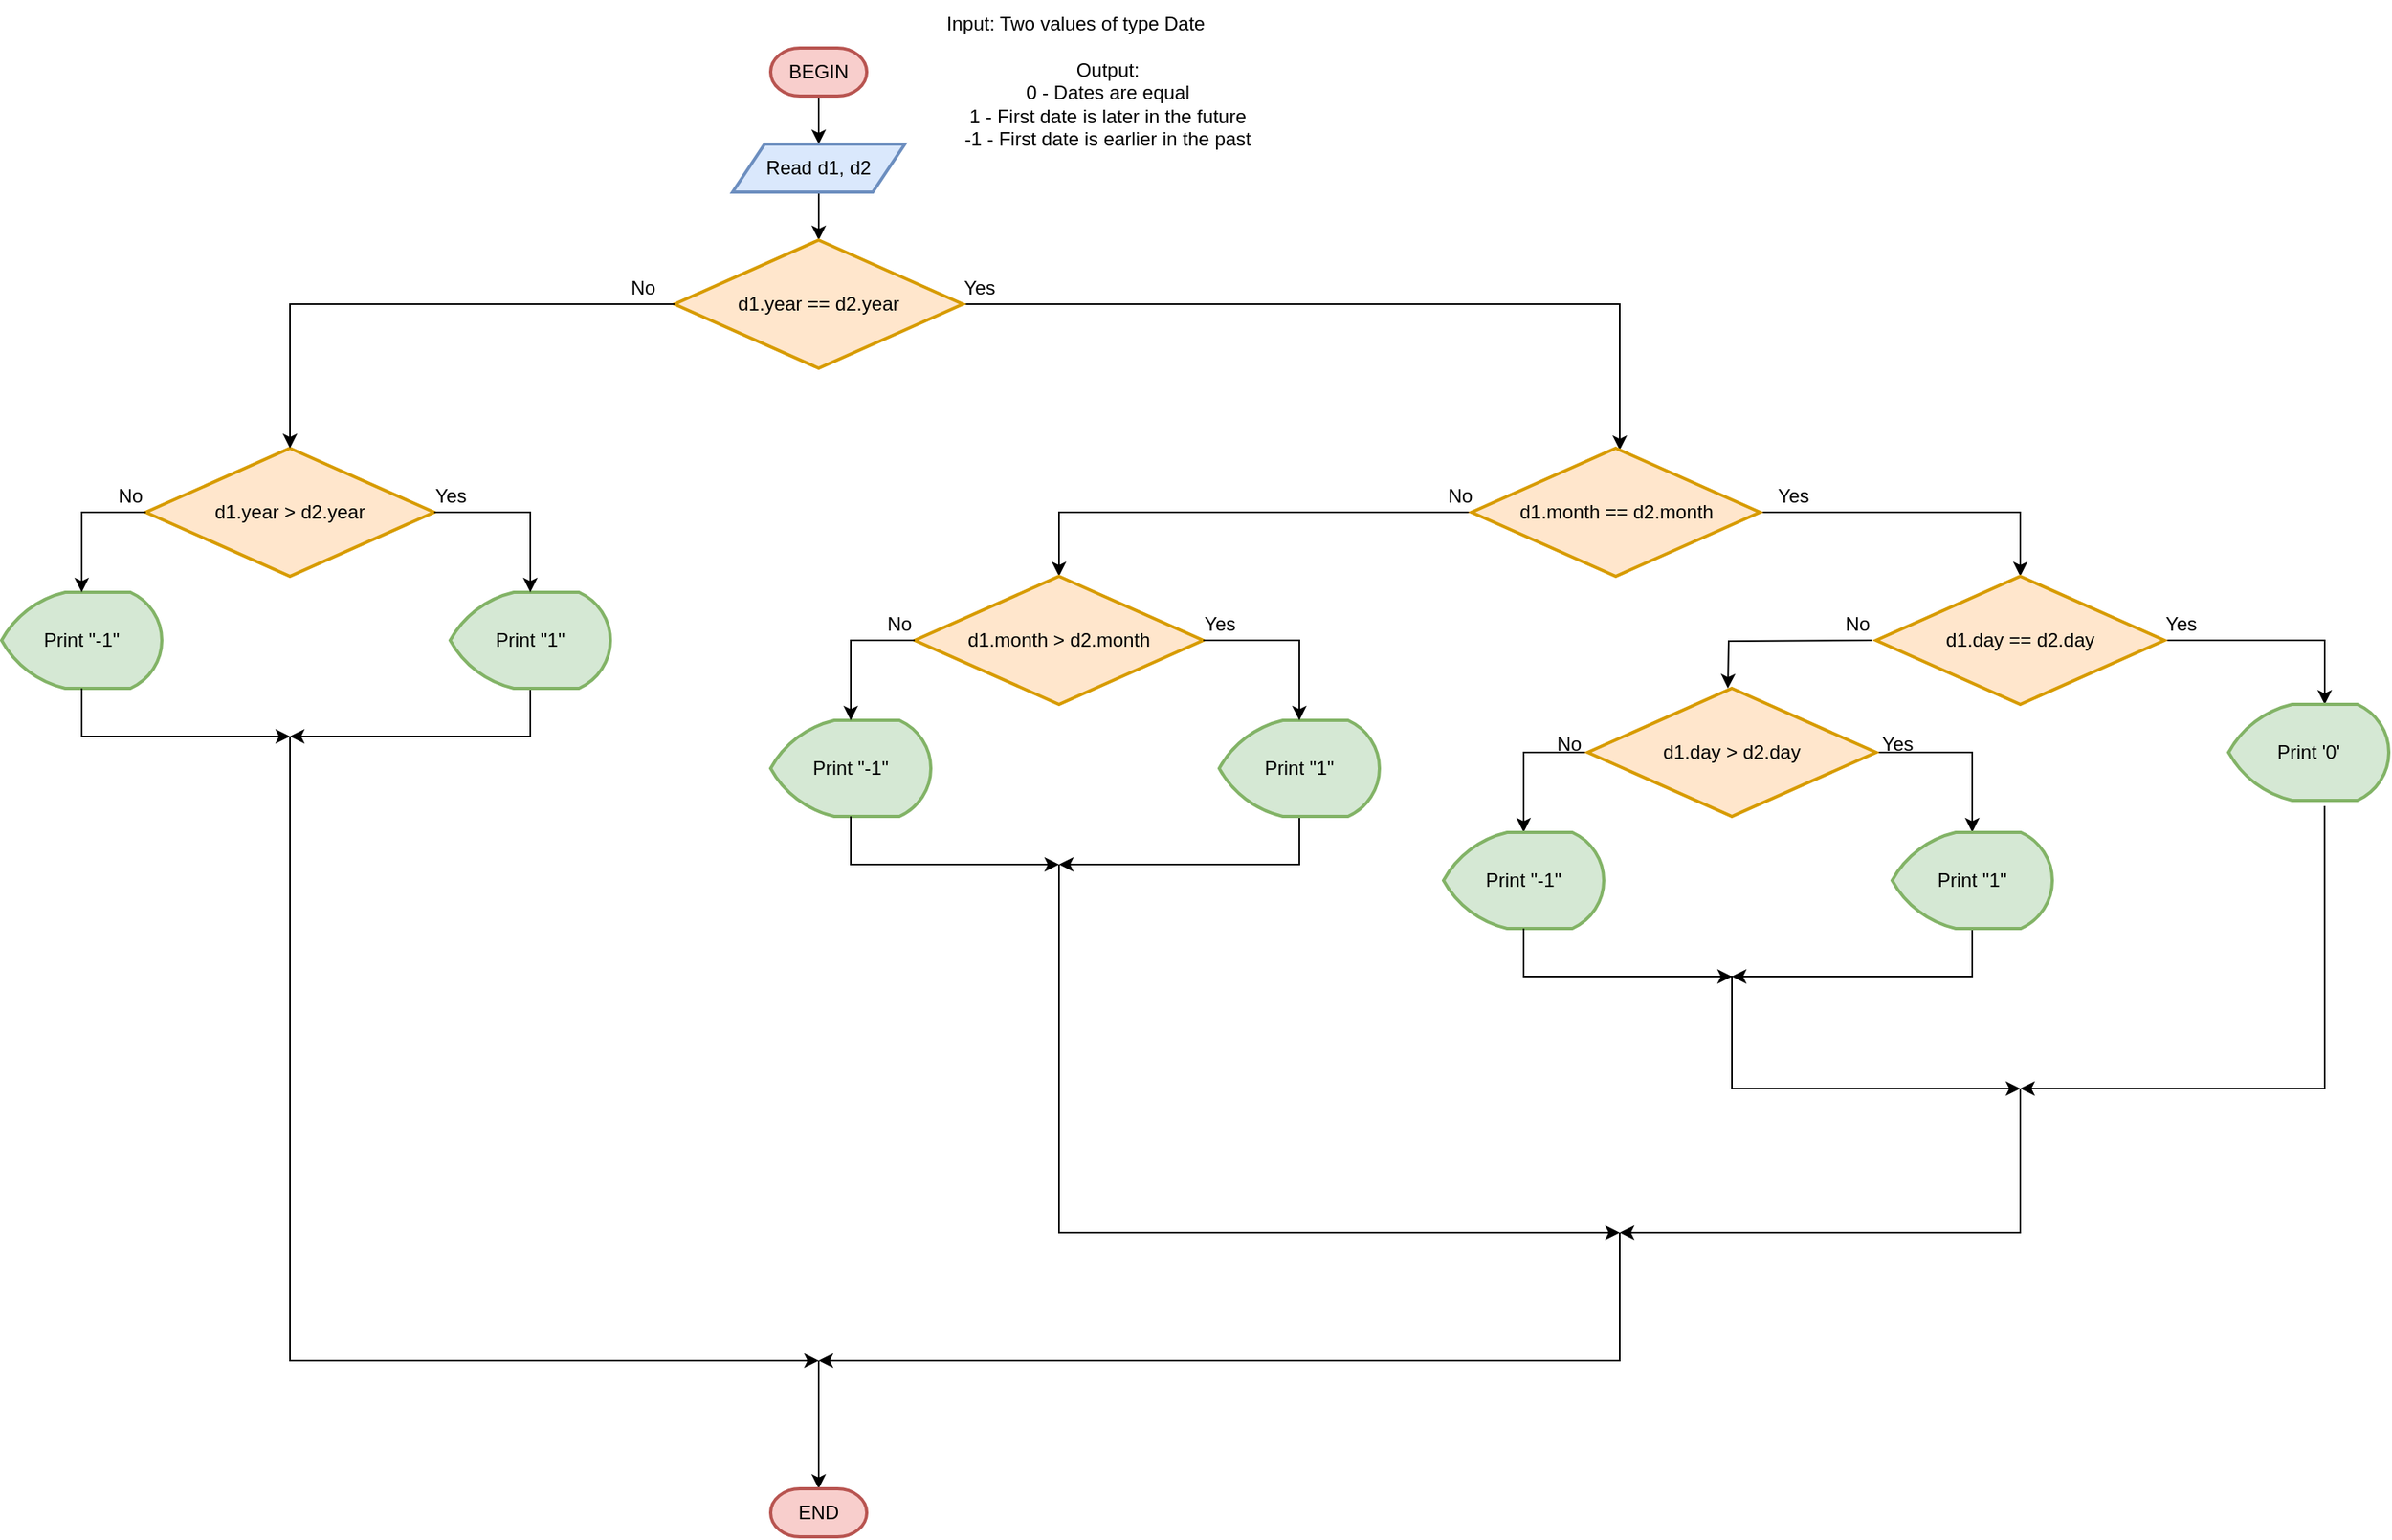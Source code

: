 <mxfile version="20.5.1" type="device"><diagram id="uTz3uYkTXR_GePsqy2An" name="Page-1"><mxGraphModel dx="1358" dy="2469" grid="1" gridSize="10" guides="1" tooltips="1" connect="1" arrows="1" fold="1" page="1" pageScale="1" pageWidth="850" pageHeight="1100" math="0" shadow="0"><root><mxCell id="0"/><mxCell id="1" parent="0"/><mxCell id="IVXdRj-njdxdRayxtu3O-3" value="" style="edgeStyle=orthogonalEdgeStyle;rounded=0;orthogonalLoop=1;jettySize=auto;html=1;" edge="1" parent="1" source="IVXdRj-njdxdRayxtu3O-1" target="IVXdRj-njdxdRayxtu3O-2"><mxGeometry relative="1" as="geometry"/></mxCell><mxCell id="IVXdRj-njdxdRayxtu3O-1" value="BEGIN" style="strokeWidth=2;html=1;shape=mxgraph.flowchart.terminator;whiteSpace=wrap;fillColor=#f8cecc;strokeColor=#b85450;" vertex="1" parent="1"><mxGeometry x="-350" y="-1100" width="60" height="30" as="geometry"/></mxCell><mxCell id="IVXdRj-njdxdRayxtu3O-6" value="" style="edgeStyle=orthogonalEdgeStyle;rounded=0;orthogonalLoop=1;jettySize=auto;html=1;entryX=0.5;entryY=0;entryDx=0;entryDy=0;" edge="1" parent="1" source="IVXdRj-njdxdRayxtu3O-2" target="IVXdRj-njdxdRayxtu3O-5"><mxGeometry relative="1" as="geometry"><mxPoint x="-316.25" y="-980" as="targetPoint"/></mxGeometry></mxCell><mxCell id="IVXdRj-njdxdRayxtu3O-2" value="Read d1, d2" style="shape=parallelogram;perimeter=parallelogramPerimeter;whiteSpace=wrap;html=1;fixedSize=1;strokeWidth=2;fillColor=#dae8fc;strokeColor=#6c8ebf;" vertex="1" parent="1"><mxGeometry x="-373.75" y="-1040" width="107.5" height="30" as="geometry"/></mxCell><mxCell id="IVXdRj-njdxdRayxtu3O-4" value="Input: Two values of type Date" style="text;html=1;align=center;verticalAlign=middle;resizable=0;points=[];autosize=1;strokeColor=none;fillColor=none;" vertex="1" parent="1"><mxGeometry x="-250" y="-1130" width="180" height="30" as="geometry"/></mxCell><mxCell id="IVXdRj-njdxdRayxtu3O-8" value="" style="edgeStyle=orthogonalEdgeStyle;rounded=0;orthogonalLoop=1;jettySize=auto;html=1;exitX=1;exitY=0.5;exitDx=0;exitDy=0;" edge="1" parent="1" source="IVXdRj-njdxdRayxtu3O-5" target="IVXdRj-njdxdRayxtu3O-7"><mxGeometry relative="1" as="geometry"><mxPoint x="-546.4" y="-869.933" as="sourcePoint"/><Array as="points"><mxPoint x="180" y="-940"/></Array></mxGeometry></mxCell><mxCell id="IVXdRj-njdxdRayxtu3O-5" value="d1.year == d2.year" style="rhombus;whiteSpace=wrap;html=1;strokeWidth=2;fillColor=#ffe6cc;strokeColor=#d79b00;" vertex="1" parent="1"><mxGeometry x="-410" y="-980" width="180" height="80" as="geometry"/></mxCell><mxCell id="IVXdRj-njdxdRayxtu3O-11" value="" style="edgeStyle=orthogonalEdgeStyle;rounded=0;orthogonalLoop=1;jettySize=auto;html=1;entryX=0.5;entryY=0;entryDx=0;entryDy=0;" edge="1" parent="1" source="IVXdRj-njdxdRayxtu3O-7" target="IVXdRj-njdxdRayxtu3O-10"><mxGeometry relative="1" as="geometry"><mxPoint x="440" y="-810" as="targetPoint"/><Array as="points"><mxPoint x="430" y="-810"/></Array></mxGeometry></mxCell><mxCell id="IVXdRj-njdxdRayxtu3O-45" value="" style="edgeStyle=orthogonalEdgeStyle;rounded=0;orthogonalLoop=1;jettySize=auto;html=1;entryX=0.5;entryY=0;entryDx=0;entryDy=0;" edge="1" parent="1" source="IVXdRj-njdxdRayxtu3O-7" target="IVXdRj-njdxdRayxtu3O-44"><mxGeometry relative="1" as="geometry"/></mxCell><mxCell id="IVXdRj-njdxdRayxtu3O-7" value="d1.month == d2.month" style="rhombus;whiteSpace=wrap;html=1;strokeWidth=2;fillColor=#ffe6cc;strokeColor=#d79b00;" vertex="1" parent="1"><mxGeometry x="87.5" y="-850" width="180" height="80" as="geometry"/></mxCell><mxCell id="IVXdRj-njdxdRayxtu3O-9" value="Yes" style="text;html=1;align=center;verticalAlign=middle;resizable=0;points=[];autosize=1;strokeColor=none;fillColor=none;" vertex="1" parent="1"><mxGeometry x="-240" y="-965" width="40" height="30" as="geometry"/></mxCell><mxCell id="IVXdRj-njdxdRayxtu3O-17" style="edgeStyle=orthogonalEdgeStyle;rounded=0;orthogonalLoop=1;jettySize=auto;html=1;exitX=1;exitY=0.5;exitDx=0;exitDy=0;entryX=0.605;entryY=0.002;entryDx=0;entryDy=0;entryPerimeter=0;" edge="1" parent="1" source="IVXdRj-njdxdRayxtu3O-10" target="IVXdRj-njdxdRayxtu3O-16"><mxGeometry relative="1" as="geometry"><Array as="points"><mxPoint x="620" y="-730"/><mxPoint x="620" y="-690"/></Array></mxGeometry></mxCell><mxCell id="IVXdRj-njdxdRayxtu3O-20" value="" style="edgeStyle=orthogonalEdgeStyle;rounded=0;orthogonalLoop=1;jettySize=auto;html=1;exitX=0;exitY=0.5;exitDx=0;exitDy=0;" edge="1" parent="1"><mxGeometry relative="1" as="geometry"><mxPoint x="337.5" y="-730" as="sourcePoint"/><mxPoint x="247.5" y="-700" as="targetPoint"/></mxGeometry></mxCell><mxCell id="IVXdRj-njdxdRayxtu3O-10" value="d1.day == d2.day" style="rhombus;whiteSpace=wrap;html=1;strokeWidth=2;fillColor=#ffe6cc;strokeColor=#d79b00;" vertex="1" parent="1"><mxGeometry x="340" y="-770" width="180" height="80" as="geometry"/></mxCell><mxCell id="IVXdRj-njdxdRayxtu3O-13" value="Yes" style="text;html=1;align=center;verticalAlign=middle;resizable=0;points=[];autosize=1;strokeColor=none;fillColor=none;" vertex="1" parent="1"><mxGeometry x="267.5" y="-835" width="40" height="30" as="geometry"/></mxCell><mxCell id="IVXdRj-njdxdRayxtu3O-16" value="Print '0'" style="strokeWidth=2;html=1;shape=mxgraph.flowchart.display;whiteSpace=wrap;fillColor=#d5e8d4;strokeColor=#82b366;" vertex="1" parent="1"><mxGeometry x="560" y="-690" width="100" height="60" as="geometry"/></mxCell><mxCell id="IVXdRj-njdxdRayxtu3O-18" value="Yes" style="text;html=1;align=center;verticalAlign=middle;resizable=0;points=[];autosize=1;strokeColor=none;fillColor=none;" vertex="1" parent="1"><mxGeometry x="510" y="-755" width="40" height="30" as="geometry"/></mxCell><mxCell id="IVXdRj-njdxdRayxtu3O-26" style="edgeStyle=orthogonalEdgeStyle;rounded=0;orthogonalLoop=1;jettySize=auto;html=1;exitX=1;exitY=0.5;exitDx=0;exitDy=0;entryX=0.5;entryY=0;entryDx=0;entryDy=0;entryPerimeter=0;" edge="1" parent="1" source="IVXdRj-njdxdRayxtu3O-19" target="IVXdRj-njdxdRayxtu3O-25"><mxGeometry relative="1" as="geometry"><Array as="points"><mxPoint x="400" y="-660"/></Array></mxGeometry></mxCell><mxCell id="IVXdRj-njdxdRayxtu3O-29" style="edgeStyle=orthogonalEdgeStyle;rounded=0;orthogonalLoop=1;jettySize=auto;html=1;exitX=0;exitY=0.5;exitDx=0;exitDy=0;" edge="1" parent="1" source="IVXdRj-njdxdRayxtu3O-19"><mxGeometry relative="1" as="geometry"><mxPoint x="120" y="-610" as="targetPoint"/><Array as="points"><mxPoint x="120" y="-660"/></Array></mxGeometry></mxCell><mxCell id="IVXdRj-njdxdRayxtu3O-19" value="d1.day &amp;gt; d2.day" style="rhombus;whiteSpace=wrap;html=1;strokeWidth=2;fillColor=#ffe6cc;strokeColor=#d79b00;" vertex="1" parent="1"><mxGeometry x="160" y="-700" width="180" height="80" as="geometry"/></mxCell><mxCell id="IVXdRj-njdxdRayxtu3O-21" value="No" style="text;html=1;align=center;verticalAlign=middle;resizable=0;points=[];autosize=1;strokeColor=none;fillColor=none;" vertex="1" parent="1"><mxGeometry x="307.5" y="-755" width="40" height="30" as="geometry"/></mxCell><mxCell id="IVXdRj-njdxdRayxtu3O-37" style="edgeStyle=orthogonalEdgeStyle;rounded=0;orthogonalLoop=1;jettySize=auto;html=1;exitX=0.5;exitY=1;exitDx=0;exitDy=0;exitPerimeter=0;" edge="1" parent="1" source="IVXdRj-njdxdRayxtu3O-25"><mxGeometry relative="1" as="geometry"><mxPoint x="250" y="-520" as="targetPoint"/><Array as="points"><mxPoint x="400" y="-520"/></Array></mxGeometry></mxCell><mxCell id="IVXdRj-njdxdRayxtu3O-25" value="Print &quot;1&quot;" style="strokeWidth=2;html=1;shape=mxgraph.flowchart.display;whiteSpace=wrap;fillColor=#d5e8d4;strokeColor=#82b366;" vertex="1" parent="1"><mxGeometry x="350" y="-610" width="100" height="60" as="geometry"/></mxCell><mxCell id="IVXdRj-njdxdRayxtu3O-27" value="Yes" style="text;html=1;align=center;verticalAlign=middle;resizable=0;points=[];autosize=1;strokeColor=none;fillColor=none;" vertex="1" parent="1"><mxGeometry x="332.5" y="-680" width="40" height="30" as="geometry"/></mxCell><mxCell id="IVXdRj-njdxdRayxtu3O-33" style="edgeStyle=orthogonalEdgeStyle;rounded=0;orthogonalLoop=1;jettySize=auto;html=1;exitX=0.5;exitY=1;exitDx=0;exitDy=0;exitPerimeter=0;" edge="1" parent="1" source="IVXdRj-njdxdRayxtu3O-28"><mxGeometry relative="1" as="geometry"><mxPoint x="120.0" y="-550" as="targetPoint"/></mxGeometry></mxCell><mxCell id="IVXdRj-njdxdRayxtu3O-28" value="Print &quot;-1&quot;" style="strokeWidth=2;html=1;shape=mxgraph.flowchart.display;whiteSpace=wrap;fillColor=#d5e8d4;strokeColor=#82b366;" vertex="1" parent="1"><mxGeometry x="70" y="-610" width="100" height="60" as="geometry"/></mxCell><mxCell id="IVXdRj-njdxdRayxtu3O-38" value="No" style="text;html=1;align=center;verticalAlign=middle;resizable=0;points=[];autosize=1;strokeColor=none;fillColor=none;" vertex="1" parent="1"><mxGeometry x="127.5" y="-680" width="40" height="30" as="geometry"/></mxCell><mxCell id="IVXdRj-njdxdRayxtu3O-39" value="" style="endArrow=classic;html=1;rounded=0;exitX=0.5;exitY=1;exitDx=0;exitDy=0;exitPerimeter=0;" edge="1" parent="1" source="IVXdRj-njdxdRayxtu3O-28"><mxGeometry width="50" height="50" relative="1" as="geometry"><mxPoint x="120" y="-540" as="sourcePoint"/><mxPoint x="430" y="-450" as="targetPoint"/><Array as="points"><mxPoint x="120" y="-520"/><mxPoint x="250" y="-520"/><mxPoint x="250" y="-450"/></Array></mxGeometry></mxCell><mxCell id="IVXdRj-njdxdRayxtu3O-41" value="" style="endArrow=classic;html=1;rounded=0;exitX=0.599;exitY=1.058;exitDx=0;exitDy=0;exitPerimeter=0;" edge="1" parent="1" source="IVXdRj-njdxdRayxtu3O-16"><mxGeometry width="50" height="50" relative="1" as="geometry"><mxPoint x="460" y="-540" as="sourcePoint"/><mxPoint x="430" y="-450" as="targetPoint"/><Array as="points"><mxPoint x="620" y="-450"/></Array></mxGeometry></mxCell><mxCell id="IVXdRj-njdxdRayxtu3O-42" value="" style="endArrow=classic;html=1;rounded=0;" edge="1" parent="1"><mxGeometry width="50" height="50" relative="1" as="geometry"><mxPoint x="120" y="-550" as="sourcePoint"/><mxPoint x="250" y="-520" as="targetPoint"/><Array as="points"><mxPoint x="120" y="-520"/></Array></mxGeometry></mxCell><mxCell id="IVXdRj-njdxdRayxtu3O-44" value="d1.month &amp;gt; d2.month" style="rhombus;whiteSpace=wrap;html=1;strokeWidth=2;fillColor=#ffe6cc;strokeColor=#d79b00;" vertex="1" parent="1"><mxGeometry x="-260" y="-770" width="180" height="80" as="geometry"/></mxCell><mxCell id="IVXdRj-njdxdRayxtu3O-46" value="No" style="text;html=1;align=center;verticalAlign=middle;resizable=0;points=[];autosize=1;strokeColor=none;fillColor=none;" vertex="1" parent="1"><mxGeometry x="60" y="-835" width="40" height="30" as="geometry"/></mxCell><mxCell id="IVXdRj-njdxdRayxtu3O-47" style="edgeStyle=orthogonalEdgeStyle;rounded=0;orthogonalLoop=1;jettySize=auto;html=1;exitX=0.5;exitY=1;exitDx=0;exitDy=0;exitPerimeter=0;" edge="1" parent="1" source="IVXdRj-njdxdRayxtu3O-48"><mxGeometry relative="1" as="geometry"><mxPoint x="-170" y="-590" as="targetPoint"/><Array as="points"><mxPoint x="-20" y="-590"/></Array></mxGeometry></mxCell><mxCell id="IVXdRj-njdxdRayxtu3O-48" value="Print &quot;1&quot;" style="strokeWidth=2;html=1;shape=mxgraph.flowchart.display;whiteSpace=wrap;fillColor=#d5e8d4;strokeColor=#82b366;" vertex="1" parent="1"><mxGeometry x="-70" y="-680" width="100" height="60" as="geometry"/></mxCell><mxCell id="IVXdRj-njdxdRayxtu3O-49" style="edgeStyle=orthogonalEdgeStyle;rounded=0;orthogonalLoop=1;jettySize=auto;html=1;exitX=0.5;exitY=1;exitDx=0;exitDy=0;exitPerimeter=0;" edge="1" parent="1" source="IVXdRj-njdxdRayxtu3O-50"><mxGeometry relative="1" as="geometry"><mxPoint x="-300" y="-620" as="targetPoint"/></mxGeometry></mxCell><mxCell id="IVXdRj-njdxdRayxtu3O-50" value="Print &quot;-1&quot;" style="strokeWidth=2;html=1;shape=mxgraph.flowchart.display;whiteSpace=wrap;fillColor=#d5e8d4;strokeColor=#82b366;" vertex="1" parent="1"><mxGeometry x="-350" y="-680" width="100" height="60" as="geometry"/></mxCell><mxCell id="IVXdRj-njdxdRayxtu3O-51" value="" style="endArrow=classic;html=1;rounded=0;" edge="1" parent="1"><mxGeometry width="50" height="50" relative="1" as="geometry"><mxPoint x="-300" y="-620" as="sourcePoint"/><mxPoint x="-170" y="-590" as="targetPoint"/><Array as="points"><mxPoint x="-300" y="-590"/></Array></mxGeometry></mxCell><mxCell id="IVXdRj-njdxdRayxtu3O-52" style="edgeStyle=orthogonalEdgeStyle;rounded=0;orthogonalLoop=1;jettySize=auto;html=1;exitX=0;exitY=0.5;exitDx=0;exitDy=0;entryX=0.5;entryY=0;entryDx=0;entryDy=0;entryPerimeter=0;" edge="1" parent="1" target="IVXdRj-njdxdRayxtu3O-50"><mxGeometry relative="1" as="geometry"><mxPoint x="-260" y="-730" as="sourcePoint"/><mxPoint x="-310" y="-620" as="targetPoint"/><Array as="points"><mxPoint x="-300" y="-730"/></Array></mxGeometry></mxCell><mxCell id="IVXdRj-njdxdRayxtu3O-53" style="edgeStyle=orthogonalEdgeStyle;rounded=0;orthogonalLoop=1;jettySize=auto;html=1;exitX=1;exitY=0.5;exitDx=0;exitDy=0;entryX=0.5;entryY=0;entryDx=0;entryDy=0;entryPerimeter=0;" edge="1" parent="1" target="IVXdRj-njdxdRayxtu3O-48"><mxGeometry relative="1" as="geometry"><mxPoint x="-80" y="-730" as="sourcePoint"/><mxPoint x="-20" y="-680" as="targetPoint"/><Array as="points"><mxPoint x="-20" y="-730"/></Array></mxGeometry></mxCell><mxCell id="IVXdRj-njdxdRayxtu3O-54" value="Yes" style="text;html=1;align=center;verticalAlign=middle;resizable=0;points=[];autosize=1;strokeColor=none;fillColor=none;" vertex="1" parent="1"><mxGeometry x="-90" y="-755" width="40" height="30" as="geometry"/></mxCell><mxCell id="IVXdRj-njdxdRayxtu3O-55" value="No" style="text;html=1;align=center;verticalAlign=middle;resizable=0;points=[];autosize=1;strokeColor=none;fillColor=none;" vertex="1" parent="1"><mxGeometry x="-290" y="-755" width="40" height="30" as="geometry"/></mxCell><mxCell id="IVXdRj-njdxdRayxtu3O-56" value="" style="endArrow=classic;html=1;rounded=0;" edge="1" parent="1"><mxGeometry width="50" height="50" relative="1" as="geometry"><mxPoint x="-170" y="-590" as="sourcePoint"/><mxPoint x="180" y="-360" as="targetPoint"/><Array as="points"><mxPoint x="-170" y="-360"/></Array></mxGeometry></mxCell><mxCell id="IVXdRj-njdxdRayxtu3O-57" value="" style="endArrow=classic;html=1;rounded=0;" edge="1" parent="1"><mxGeometry width="50" height="50" relative="1" as="geometry"><mxPoint x="430" y="-450" as="sourcePoint"/><mxPoint x="180" y="-360" as="targetPoint"/><Array as="points"><mxPoint x="430" y="-360"/></Array></mxGeometry></mxCell><mxCell id="IVXdRj-njdxdRayxtu3O-58" value="d1.year &amp;gt; d2.year" style="rhombus;whiteSpace=wrap;html=1;strokeWidth=2;fillColor=#ffe6cc;strokeColor=#d79b00;" vertex="1" parent="1"><mxGeometry x="-740" y="-850" width="180" height="80" as="geometry"/></mxCell><mxCell id="IVXdRj-njdxdRayxtu3O-59" style="edgeStyle=orthogonalEdgeStyle;rounded=0;orthogonalLoop=1;jettySize=auto;html=1;exitX=0.5;exitY=1;exitDx=0;exitDy=0;exitPerimeter=0;" edge="1" parent="1" source="IVXdRj-njdxdRayxtu3O-60"><mxGeometry relative="1" as="geometry"><mxPoint x="-650" y="-670" as="targetPoint"/><Array as="points"><mxPoint x="-500" y="-670"/></Array></mxGeometry></mxCell><mxCell id="IVXdRj-njdxdRayxtu3O-60" value="Print &quot;1&quot;" style="strokeWidth=2;html=1;shape=mxgraph.flowchart.display;whiteSpace=wrap;fillColor=#d5e8d4;strokeColor=#82b366;" vertex="1" parent="1"><mxGeometry x="-550" y="-760" width="100" height="60" as="geometry"/></mxCell><mxCell id="IVXdRj-njdxdRayxtu3O-61" style="edgeStyle=orthogonalEdgeStyle;rounded=0;orthogonalLoop=1;jettySize=auto;html=1;exitX=0.5;exitY=1;exitDx=0;exitDy=0;exitPerimeter=0;" edge="1" parent="1" source="IVXdRj-njdxdRayxtu3O-62"><mxGeometry relative="1" as="geometry"><mxPoint x="-780" y="-700" as="targetPoint"/></mxGeometry></mxCell><mxCell id="IVXdRj-njdxdRayxtu3O-62" value="Print &quot;-1&quot;" style="strokeWidth=2;html=1;shape=mxgraph.flowchart.display;whiteSpace=wrap;fillColor=#d5e8d4;strokeColor=#82b366;" vertex="1" parent="1"><mxGeometry x="-830" y="-760" width="100" height="60" as="geometry"/></mxCell><mxCell id="IVXdRj-njdxdRayxtu3O-63" value="" style="endArrow=classic;html=1;rounded=0;" edge="1" parent="1"><mxGeometry width="50" height="50" relative="1" as="geometry"><mxPoint x="-780" y="-700" as="sourcePoint"/><mxPoint x="-650" y="-670" as="targetPoint"/><Array as="points"><mxPoint x="-780" y="-670"/></Array></mxGeometry></mxCell><mxCell id="IVXdRj-njdxdRayxtu3O-64" style="edgeStyle=orthogonalEdgeStyle;rounded=0;orthogonalLoop=1;jettySize=auto;html=1;exitX=0;exitY=0.5;exitDx=0;exitDy=0;entryX=0.5;entryY=0;entryDx=0;entryDy=0;entryPerimeter=0;" edge="1" parent="1" target="IVXdRj-njdxdRayxtu3O-62"><mxGeometry relative="1" as="geometry"><mxPoint x="-740" y="-810" as="sourcePoint"/><mxPoint x="-790" y="-700" as="targetPoint"/><Array as="points"><mxPoint x="-780" y="-810"/></Array></mxGeometry></mxCell><mxCell id="IVXdRj-njdxdRayxtu3O-65" style="edgeStyle=orthogonalEdgeStyle;rounded=0;orthogonalLoop=1;jettySize=auto;html=1;exitX=1;exitY=0.5;exitDx=0;exitDy=0;entryX=0.5;entryY=0;entryDx=0;entryDy=0;entryPerimeter=0;" edge="1" parent="1" target="IVXdRj-njdxdRayxtu3O-60"><mxGeometry relative="1" as="geometry"><mxPoint x="-560" y="-810" as="sourcePoint"/><mxPoint x="-500" y="-760" as="targetPoint"/><Array as="points"><mxPoint x="-500" y="-810"/></Array></mxGeometry></mxCell><mxCell id="IVXdRj-njdxdRayxtu3O-66" value="Yes" style="text;html=1;align=center;verticalAlign=middle;resizable=0;points=[];autosize=1;strokeColor=none;fillColor=none;" vertex="1" parent="1"><mxGeometry x="-570" y="-835" width="40" height="30" as="geometry"/></mxCell><mxCell id="IVXdRj-njdxdRayxtu3O-67" value="No" style="text;html=1;align=center;verticalAlign=middle;resizable=0;points=[];autosize=1;strokeColor=none;fillColor=none;" vertex="1" parent="1"><mxGeometry x="-770" y="-835" width="40" height="30" as="geometry"/></mxCell><mxCell id="IVXdRj-njdxdRayxtu3O-68" value="" style="endArrow=classic;html=1;rounded=0;entryX=0.5;entryY=0;entryDx=0;entryDy=0;" edge="1" parent="1" target="IVXdRj-njdxdRayxtu3O-58"><mxGeometry width="50" height="50" relative="1" as="geometry"><mxPoint x="-410" y="-940" as="sourcePoint"/><mxPoint x="-310" y="-780" as="targetPoint"/><Array as="points"><mxPoint x="-650" y="-940"/></Array></mxGeometry></mxCell><mxCell id="IVXdRj-njdxdRayxtu3O-69" value="" style="endArrow=classic;html=1;rounded=0;" edge="1" parent="1"><mxGeometry width="50" height="50" relative="1" as="geometry"><mxPoint x="-650" y="-670" as="sourcePoint"/><mxPoint x="-320" y="-280" as="targetPoint"/><Array as="points"><mxPoint x="-650" y="-280"/></Array></mxGeometry></mxCell><mxCell id="IVXdRj-njdxdRayxtu3O-70" value="" style="endArrow=classic;html=1;rounded=0;" edge="1" parent="1"><mxGeometry width="50" height="50" relative="1" as="geometry"><mxPoint x="180" y="-360" as="sourcePoint"/><mxPoint x="-320" y="-280" as="targetPoint"/><Array as="points"><mxPoint x="180" y="-280"/></Array></mxGeometry></mxCell><mxCell id="IVXdRj-njdxdRayxtu3O-71" value="No" style="text;html=1;align=center;verticalAlign=middle;resizable=0;points=[];autosize=1;strokeColor=none;fillColor=none;" vertex="1" parent="1"><mxGeometry x="-450" y="-965" width="40" height="30" as="geometry"/></mxCell><mxCell id="IVXdRj-njdxdRayxtu3O-72" value="" style="endArrow=classic;html=1;rounded=0;" edge="1" parent="1"><mxGeometry width="50" height="50" relative="1" as="geometry"><mxPoint x="-320" y="-280" as="sourcePoint"/><mxPoint x="-320" y="-200" as="targetPoint"/></mxGeometry></mxCell><mxCell id="IVXdRj-njdxdRayxtu3O-73" value="END" style="strokeWidth=2;html=1;shape=mxgraph.flowchart.terminator;whiteSpace=wrap;fillColor=#f8cecc;strokeColor=#b85450;" vertex="1" parent="1"><mxGeometry x="-350" y="-200" width="60" height="30" as="geometry"/></mxCell><mxCell id="IVXdRj-njdxdRayxtu3O-74" value="&lt;div&gt;Output:&lt;/div&gt;&lt;div&gt;0 - Dates are equal&lt;/div&gt;&lt;div&gt;1 - First date is later in the future&lt;/div&gt;&lt;div&gt;-1 - First date is earlier in the past&lt;br&gt;&lt;/div&gt;" style="text;html=1;align=center;verticalAlign=middle;resizable=0;points=[];autosize=1;strokeColor=none;fillColor=none;" vertex="1" parent="1"><mxGeometry x="-240" y="-1100" width="200" height="70" as="geometry"/></mxCell></root></mxGraphModel></diagram></mxfile>